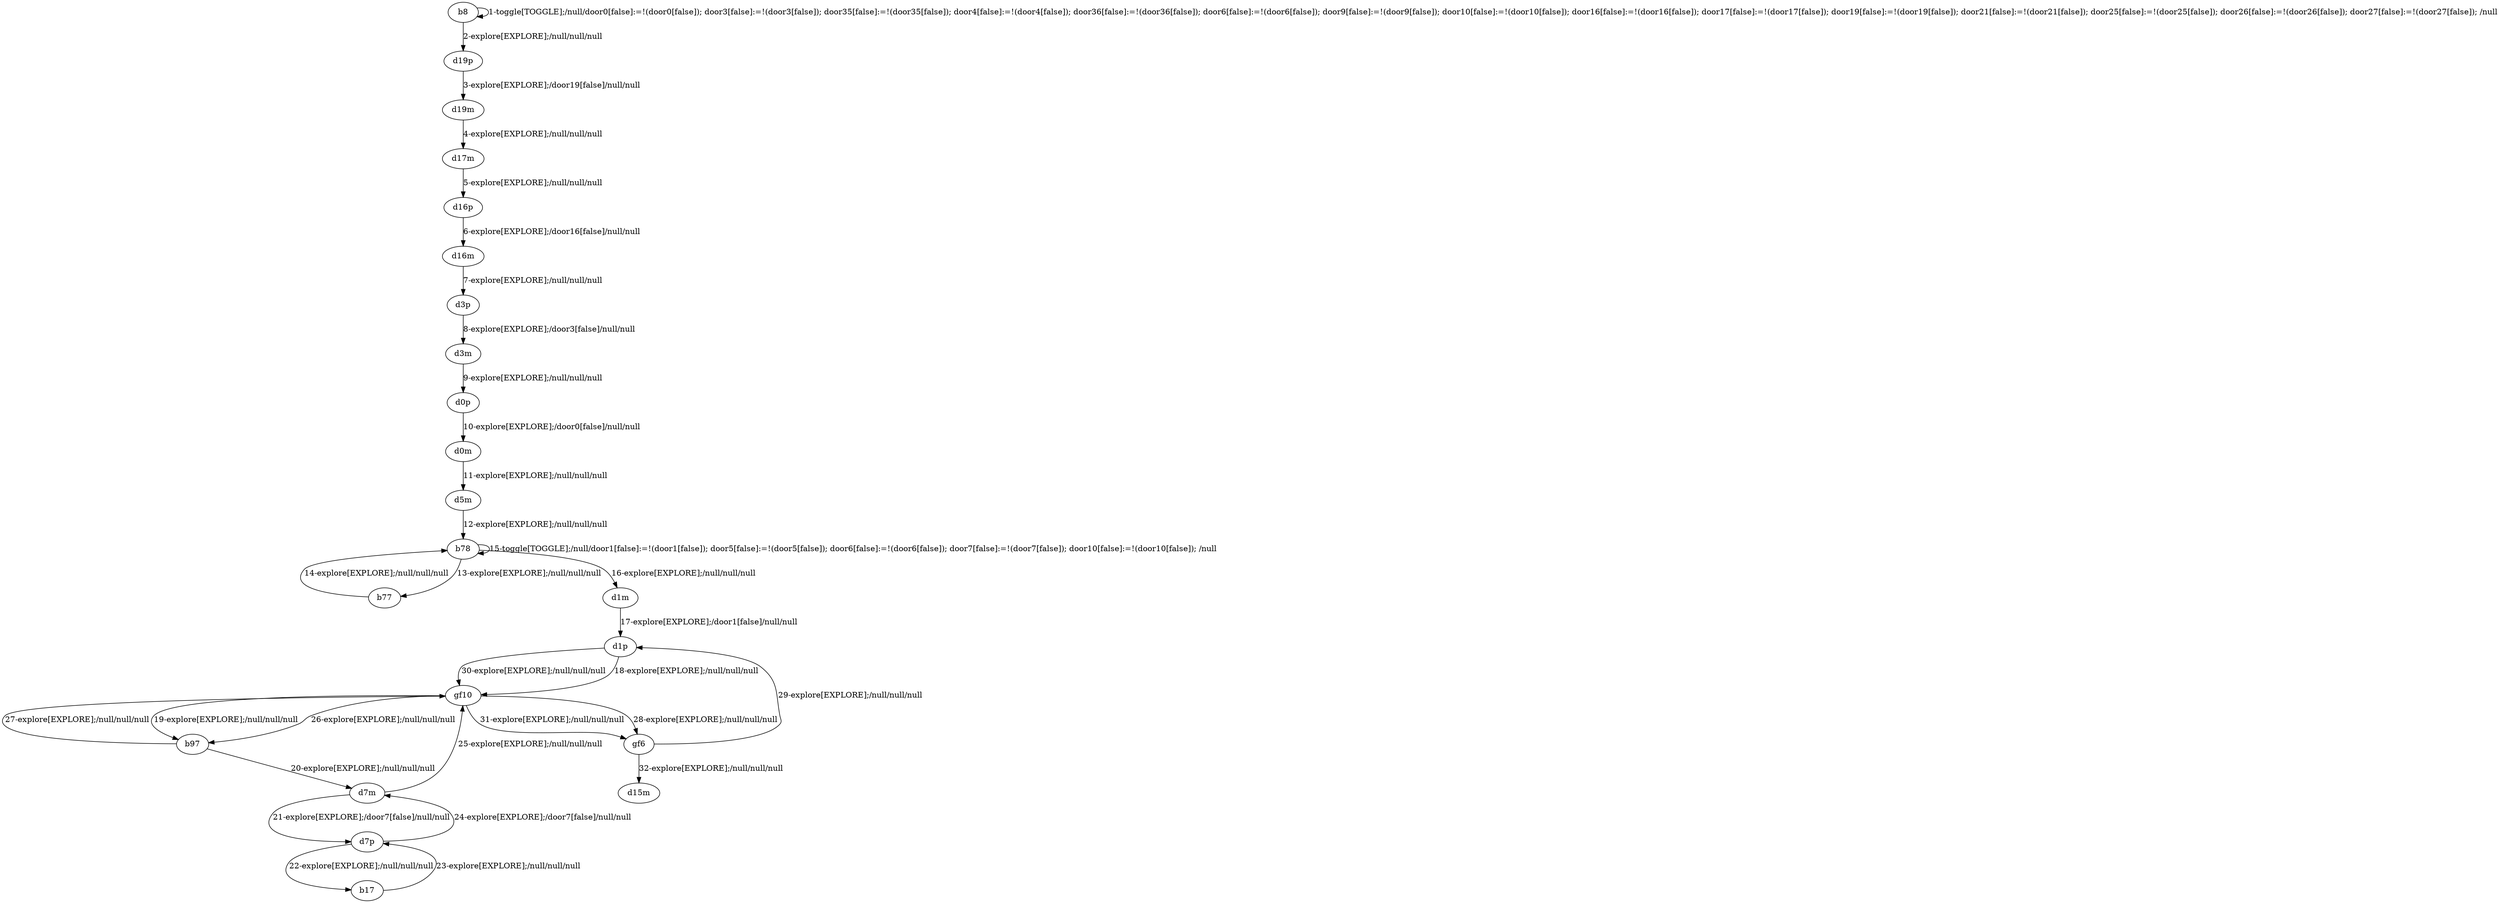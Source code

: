 # Total number of goals covered by this test: 1
# gf6 --> d15m

digraph g {
"b8" -> "b8" [label = "1-toggle[TOGGLE];/null/door0[false]:=!(door0[false]); door3[false]:=!(door3[false]); door35[false]:=!(door35[false]); door4[false]:=!(door4[false]); door36[false]:=!(door36[false]); door6[false]:=!(door6[false]); door9[false]:=!(door9[false]); door10[false]:=!(door10[false]); door16[false]:=!(door16[false]); door17[false]:=!(door17[false]); door19[false]:=!(door19[false]); door21[false]:=!(door21[false]); door25[false]:=!(door25[false]); door26[false]:=!(door26[false]); door27[false]:=!(door27[false]); /null"];
"b8" -> "d19p" [label = "2-explore[EXPLORE];/null/null/null"];
"d19p" -> "d19m" [label = "3-explore[EXPLORE];/door19[false]/null/null"];
"d19m" -> "d17m" [label = "4-explore[EXPLORE];/null/null/null"];
"d17m" -> "d16p" [label = "5-explore[EXPLORE];/null/null/null"];
"d16p" -> "d16m" [label = "6-explore[EXPLORE];/door16[false]/null/null"];
"d16m" -> "d3p" [label = "7-explore[EXPLORE];/null/null/null"];
"d3p" -> "d3m" [label = "8-explore[EXPLORE];/door3[false]/null/null"];
"d3m" -> "d0p" [label = "9-explore[EXPLORE];/null/null/null"];
"d0p" -> "d0m" [label = "10-explore[EXPLORE];/door0[false]/null/null"];
"d0m" -> "d5m" [label = "11-explore[EXPLORE];/null/null/null"];
"d5m" -> "b78" [label = "12-explore[EXPLORE];/null/null/null"];
"b78" -> "b77" [label = "13-explore[EXPLORE];/null/null/null"];
"b77" -> "b78" [label = "14-explore[EXPLORE];/null/null/null"];
"b78" -> "b78" [label = "15-toggle[TOGGLE];/null/door1[false]:=!(door1[false]); door5[false]:=!(door5[false]); door6[false]:=!(door6[false]); door7[false]:=!(door7[false]); door10[false]:=!(door10[false]); /null"];
"b78" -> "d1m" [label = "16-explore[EXPLORE];/null/null/null"];
"d1m" -> "d1p" [label = "17-explore[EXPLORE];/door1[false]/null/null"];
"d1p" -> "gf10" [label = "18-explore[EXPLORE];/null/null/null"];
"gf10" -> "b97" [label = "19-explore[EXPLORE];/null/null/null"];
"b97" -> "d7m" [label = "20-explore[EXPLORE];/null/null/null"];
"d7m" -> "d7p" [label = "21-explore[EXPLORE];/door7[false]/null/null"];
"d7p" -> "b17" [label = "22-explore[EXPLORE];/null/null/null"];
"b17" -> "d7p" [label = "23-explore[EXPLORE];/null/null/null"];
"d7p" -> "d7m" [label = "24-explore[EXPLORE];/door7[false]/null/null"];
"d7m" -> "gf10" [label = "25-explore[EXPLORE];/null/null/null"];
"gf10" -> "b97" [label = "26-explore[EXPLORE];/null/null/null"];
"b97" -> "gf10" [label = "27-explore[EXPLORE];/null/null/null"];
"gf10" -> "gf6" [label = "28-explore[EXPLORE];/null/null/null"];
"gf6" -> "d1p" [label = "29-explore[EXPLORE];/null/null/null"];
"d1p" -> "gf10" [label = "30-explore[EXPLORE];/null/null/null"];
"gf10" -> "gf6" [label = "31-explore[EXPLORE];/null/null/null"];
"gf6" -> "d15m" [label = "32-explore[EXPLORE];/null/null/null"];
}